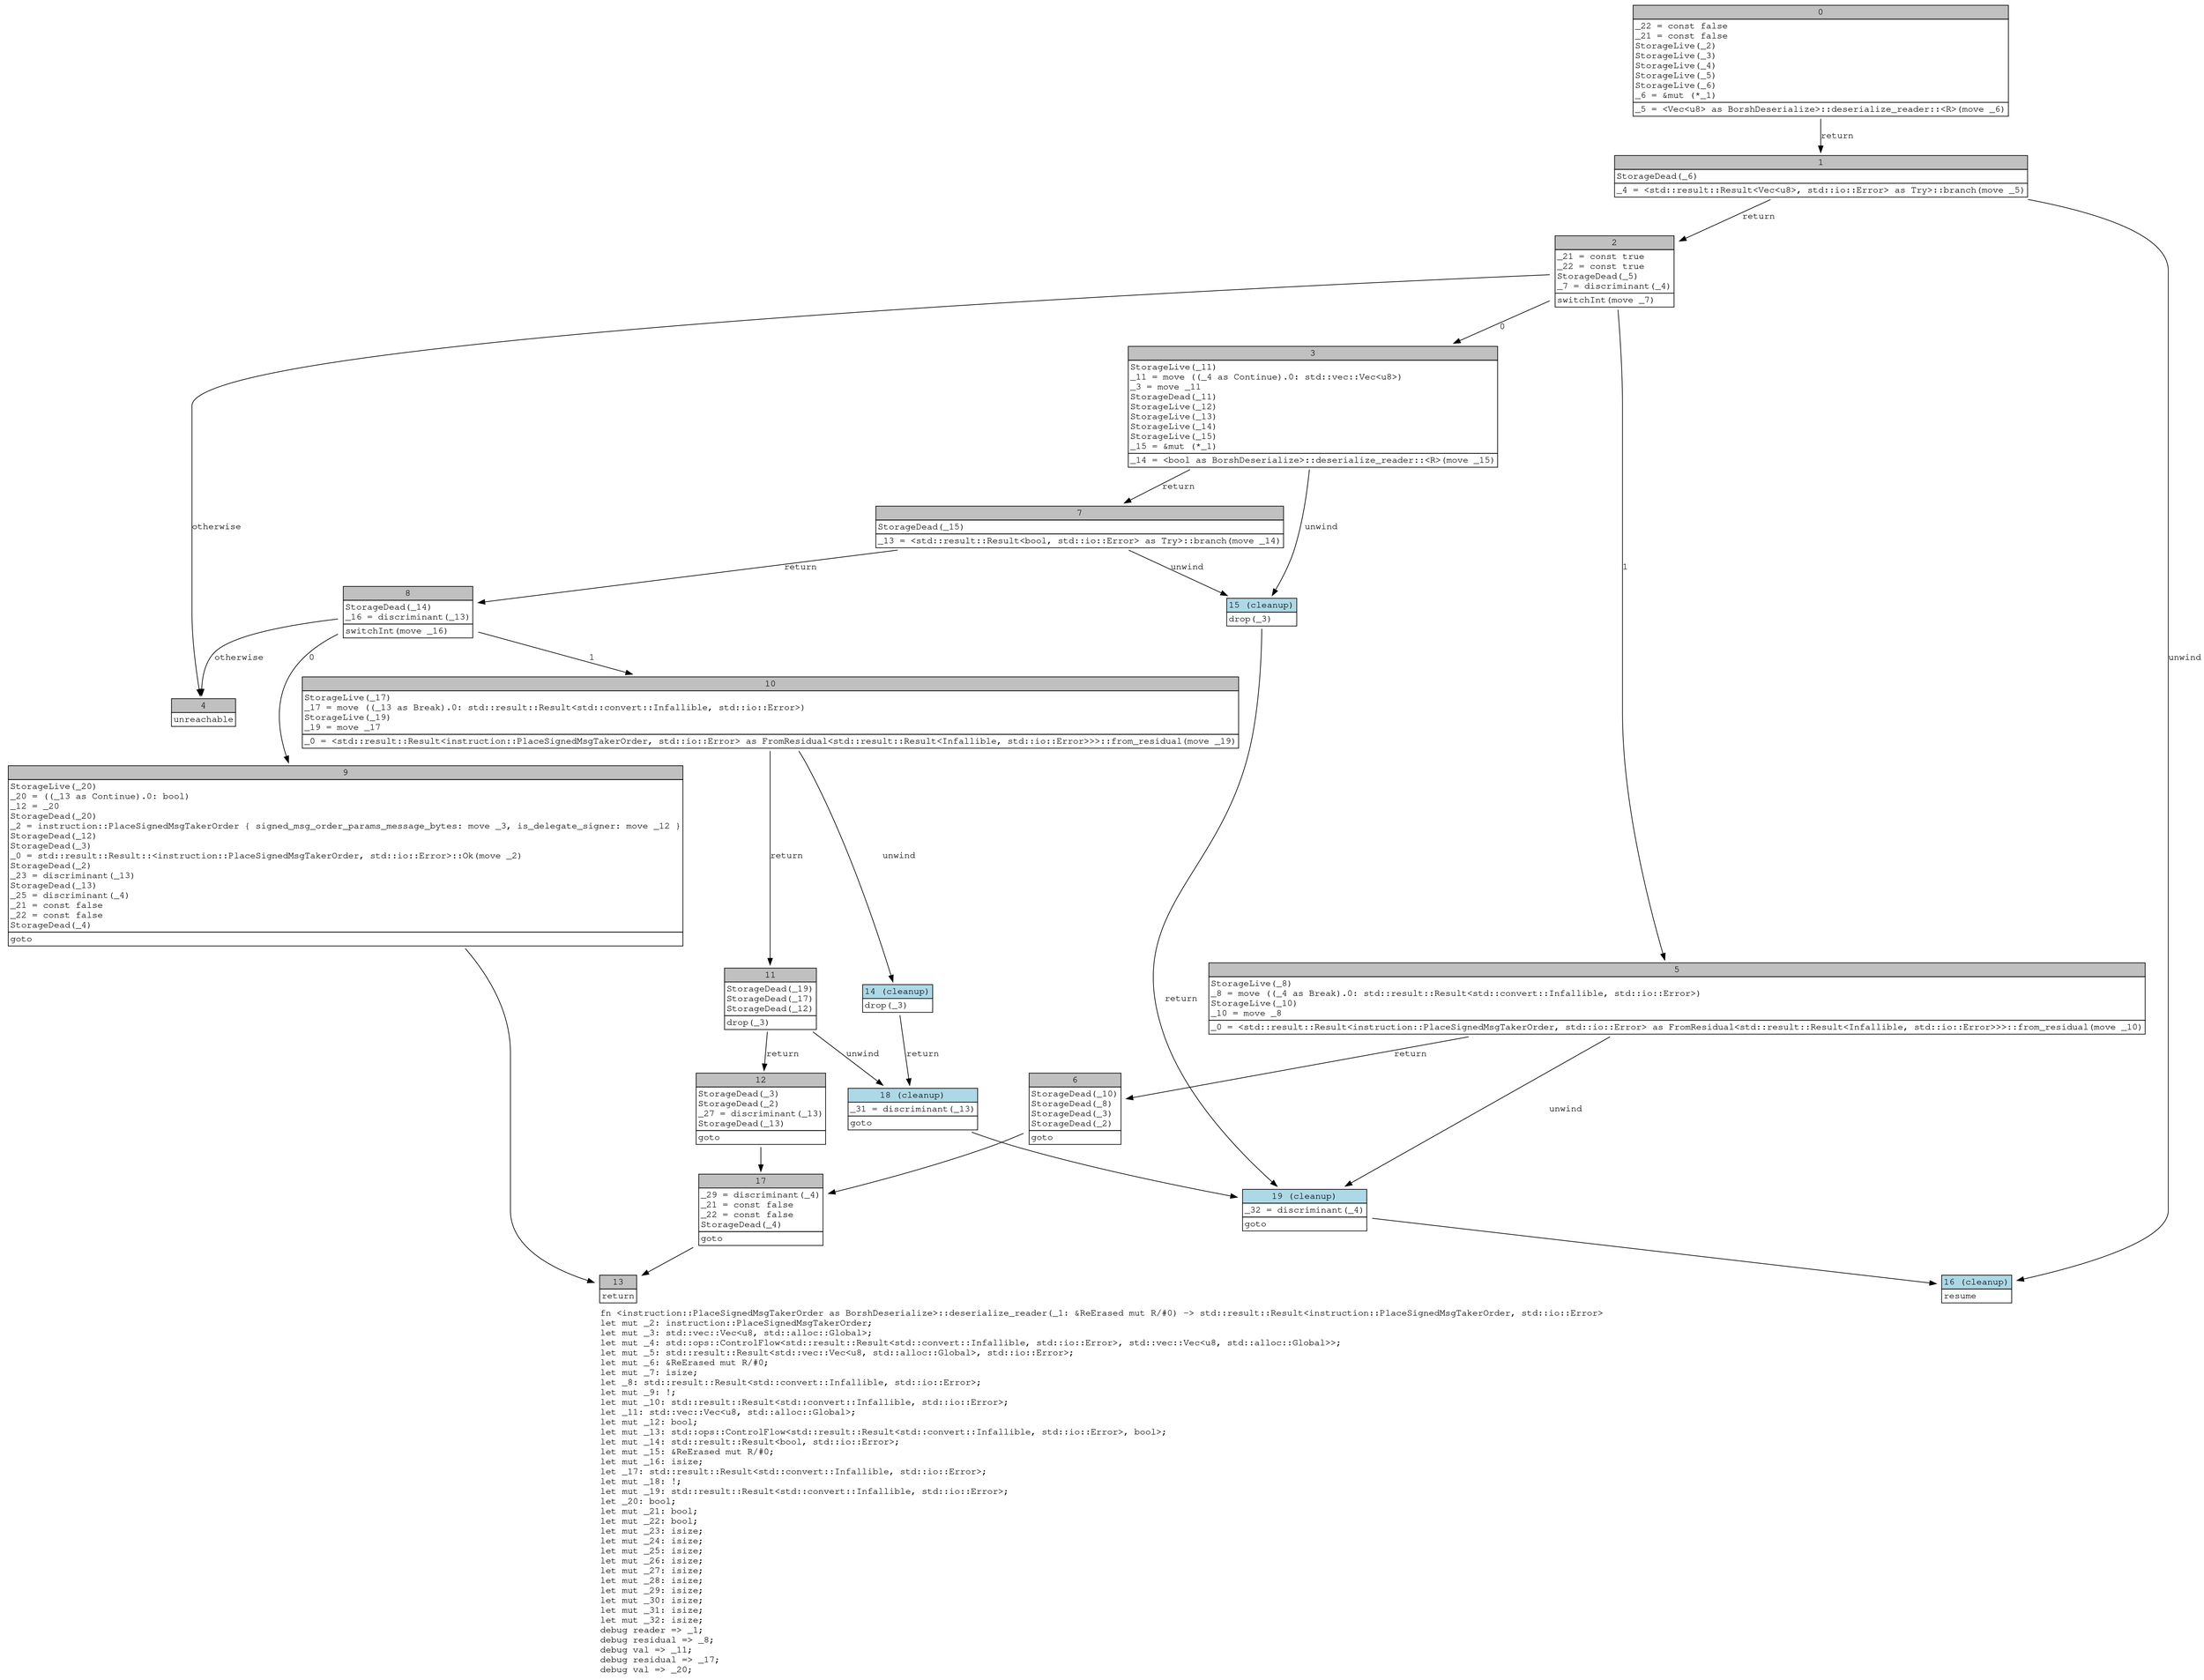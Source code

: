 digraph Mir_0_23153 {
    graph [fontname="Courier, monospace"];
    node [fontname="Courier, monospace"];
    edge [fontname="Courier, monospace"];
    label=<fn &lt;instruction::PlaceSignedMsgTakerOrder as BorshDeserialize&gt;::deserialize_reader(_1: &amp;ReErased mut R/#0) -&gt; std::result::Result&lt;instruction::PlaceSignedMsgTakerOrder, std::io::Error&gt;<br align="left"/>let mut _2: instruction::PlaceSignedMsgTakerOrder;<br align="left"/>let mut _3: std::vec::Vec&lt;u8, std::alloc::Global&gt;;<br align="left"/>let mut _4: std::ops::ControlFlow&lt;std::result::Result&lt;std::convert::Infallible, std::io::Error&gt;, std::vec::Vec&lt;u8, std::alloc::Global&gt;&gt;;<br align="left"/>let mut _5: std::result::Result&lt;std::vec::Vec&lt;u8, std::alloc::Global&gt;, std::io::Error&gt;;<br align="left"/>let mut _6: &amp;ReErased mut R/#0;<br align="left"/>let mut _7: isize;<br align="left"/>let _8: std::result::Result&lt;std::convert::Infallible, std::io::Error&gt;;<br align="left"/>let mut _9: !;<br align="left"/>let mut _10: std::result::Result&lt;std::convert::Infallible, std::io::Error&gt;;<br align="left"/>let _11: std::vec::Vec&lt;u8, std::alloc::Global&gt;;<br align="left"/>let mut _12: bool;<br align="left"/>let mut _13: std::ops::ControlFlow&lt;std::result::Result&lt;std::convert::Infallible, std::io::Error&gt;, bool&gt;;<br align="left"/>let mut _14: std::result::Result&lt;bool, std::io::Error&gt;;<br align="left"/>let mut _15: &amp;ReErased mut R/#0;<br align="left"/>let mut _16: isize;<br align="left"/>let _17: std::result::Result&lt;std::convert::Infallible, std::io::Error&gt;;<br align="left"/>let mut _18: !;<br align="left"/>let mut _19: std::result::Result&lt;std::convert::Infallible, std::io::Error&gt;;<br align="left"/>let _20: bool;<br align="left"/>let mut _21: bool;<br align="left"/>let mut _22: bool;<br align="left"/>let mut _23: isize;<br align="left"/>let mut _24: isize;<br align="left"/>let mut _25: isize;<br align="left"/>let mut _26: isize;<br align="left"/>let mut _27: isize;<br align="left"/>let mut _28: isize;<br align="left"/>let mut _29: isize;<br align="left"/>let mut _30: isize;<br align="left"/>let mut _31: isize;<br align="left"/>let mut _32: isize;<br align="left"/>debug reader =&gt; _1;<br align="left"/>debug residual =&gt; _8;<br align="left"/>debug val =&gt; _11;<br align="left"/>debug residual =&gt; _17;<br align="left"/>debug val =&gt; _20;<br align="left"/>>;
    bb0__0_23153 [shape="none", label=<<table border="0" cellborder="1" cellspacing="0"><tr><td bgcolor="gray" align="center" colspan="1">0</td></tr><tr><td align="left" balign="left">_22 = const false<br/>_21 = const false<br/>StorageLive(_2)<br/>StorageLive(_3)<br/>StorageLive(_4)<br/>StorageLive(_5)<br/>StorageLive(_6)<br/>_6 = &amp;mut (*_1)<br/></td></tr><tr><td align="left">_5 = &lt;Vec&lt;u8&gt; as BorshDeserialize&gt;::deserialize_reader::&lt;R&gt;(move _6)</td></tr></table>>];
    bb1__0_23153 [shape="none", label=<<table border="0" cellborder="1" cellspacing="0"><tr><td bgcolor="gray" align="center" colspan="1">1</td></tr><tr><td align="left" balign="left">StorageDead(_6)<br/></td></tr><tr><td align="left">_4 = &lt;std::result::Result&lt;Vec&lt;u8&gt;, std::io::Error&gt; as Try&gt;::branch(move _5)</td></tr></table>>];
    bb2__0_23153 [shape="none", label=<<table border="0" cellborder="1" cellspacing="0"><tr><td bgcolor="gray" align="center" colspan="1">2</td></tr><tr><td align="left" balign="left">_21 = const true<br/>_22 = const true<br/>StorageDead(_5)<br/>_7 = discriminant(_4)<br/></td></tr><tr><td align="left">switchInt(move _7)</td></tr></table>>];
    bb3__0_23153 [shape="none", label=<<table border="0" cellborder="1" cellspacing="0"><tr><td bgcolor="gray" align="center" colspan="1">3</td></tr><tr><td align="left" balign="left">StorageLive(_11)<br/>_11 = move ((_4 as Continue).0: std::vec::Vec&lt;u8&gt;)<br/>_3 = move _11<br/>StorageDead(_11)<br/>StorageLive(_12)<br/>StorageLive(_13)<br/>StorageLive(_14)<br/>StorageLive(_15)<br/>_15 = &amp;mut (*_1)<br/></td></tr><tr><td align="left">_14 = &lt;bool as BorshDeserialize&gt;::deserialize_reader::&lt;R&gt;(move _15)</td></tr></table>>];
    bb4__0_23153 [shape="none", label=<<table border="0" cellborder="1" cellspacing="0"><tr><td bgcolor="gray" align="center" colspan="1">4</td></tr><tr><td align="left">unreachable</td></tr></table>>];
    bb5__0_23153 [shape="none", label=<<table border="0" cellborder="1" cellspacing="0"><tr><td bgcolor="gray" align="center" colspan="1">5</td></tr><tr><td align="left" balign="left">StorageLive(_8)<br/>_8 = move ((_4 as Break).0: std::result::Result&lt;std::convert::Infallible, std::io::Error&gt;)<br/>StorageLive(_10)<br/>_10 = move _8<br/></td></tr><tr><td align="left">_0 = &lt;std::result::Result&lt;instruction::PlaceSignedMsgTakerOrder, std::io::Error&gt; as FromResidual&lt;std::result::Result&lt;Infallible, std::io::Error&gt;&gt;&gt;::from_residual(move _10)</td></tr></table>>];
    bb6__0_23153 [shape="none", label=<<table border="0" cellborder="1" cellspacing="0"><tr><td bgcolor="gray" align="center" colspan="1">6</td></tr><tr><td align="left" balign="left">StorageDead(_10)<br/>StorageDead(_8)<br/>StorageDead(_3)<br/>StorageDead(_2)<br/></td></tr><tr><td align="left">goto</td></tr></table>>];
    bb7__0_23153 [shape="none", label=<<table border="0" cellborder="1" cellspacing="0"><tr><td bgcolor="gray" align="center" colspan="1">7</td></tr><tr><td align="left" balign="left">StorageDead(_15)<br/></td></tr><tr><td align="left">_13 = &lt;std::result::Result&lt;bool, std::io::Error&gt; as Try&gt;::branch(move _14)</td></tr></table>>];
    bb8__0_23153 [shape="none", label=<<table border="0" cellborder="1" cellspacing="0"><tr><td bgcolor="gray" align="center" colspan="1">8</td></tr><tr><td align="left" balign="left">StorageDead(_14)<br/>_16 = discriminant(_13)<br/></td></tr><tr><td align="left">switchInt(move _16)</td></tr></table>>];
    bb9__0_23153 [shape="none", label=<<table border="0" cellborder="1" cellspacing="0"><tr><td bgcolor="gray" align="center" colspan="1">9</td></tr><tr><td align="left" balign="left">StorageLive(_20)<br/>_20 = ((_13 as Continue).0: bool)<br/>_12 = _20<br/>StorageDead(_20)<br/>_2 = instruction::PlaceSignedMsgTakerOrder { signed_msg_order_params_message_bytes: move _3, is_delegate_signer: move _12 }<br/>StorageDead(_12)<br/>StorageDead(_3)<br/>_0 = std::result::Result::&lt;instruction::PlaceSignedMsgTakerOrder, std::io::Error&gt;::Ok(move _2)<br/>StorageDead(_2)<br/>_23 = discriminant(_13)<br/>StorageDead(_13)<br/>_25 = discriminant(_4)<br/>_21 = const false<br/>_22 = const false<br/>StorageDead(_4)<br/></td></tr><tr><td align="left">goto</td></tr></table>>];
    bb10__0_23153 [shape="none", label=<<table border="0" cellborder="1" cellspacing="0"><tr><td bgcolor="gray" align="center" colspan="1">10</td></tr><tr><td align="left" balign="left">StorageLive(_17)<br/>_17 = move ((_13 as Break).0: std::result::Result&lt;std::convert::Infallible, std::io::Error&gt;)<br/>StorageLive(_19)<br/>_19 = move _17<br/></td></tr><tr><td align="left">_0 = &lt;std::result::Result&lt;instruction::PlaceSignedMsgTakerOrder, std::io::Error&gt; as FromResidual&lt;std::result::Result&lt;Infallible, std::io::Error&gt;&gt;&gt;::from_residual(move _19)</td></tr></table>>];
    bb11__0_23153 [shape="none", label=<<table border="0" cellborder="1" cellspacing="0"><tr><td bgcolor="gray" align="center" colspan="1">11</td></tr><tr><td align="left" balign="left">StorageDead(_19)<br/>StorageDead(_17)<br/>StorageDead(_12)<br/></td></tr><tr><td align="left">drop(_3)</td></tr></table>>];
    bb12__0_23153 [shape="none", label=<<table border="0" cellborder="1" cellspacing="0"><tr><td bgcolor="gray" align="center" colspan="1">12</td></tr><tr><td align="left" balign="left">StorageDead(_3)<br/>StorageDead(_2)<br/>_27 = discriminant(_13)<br/>StorageDead(_13)<br/></td></tr><tr><td align="left">goto</td></tr></table>>];
    bb13__0_23153 [shape="none", label=<<table border="0" cellborder="1" cellspacing="0"><tr><td bgcolor="gray" align="center" colspan="1">13</td></tr><tr><td align="left">return</td></tr></table>>];
    bb14__0_23153 [shape="none", label=<<table border="0" cellborder="1" cellspacing="0"><tr><td bgcolor="lightblue" align="center" colspan="1">14 (cleanup)</td></tr><tr><td align="left">drop(_3)</td></tr></table>>];
    bb15__0_23153 [shape="none", label=<<table border="0" cellborder="1" cellspacing="0"><tr><td bgcolor="lightblue" align="center" colspan="1">15 (cleanup)</td></tr><tr><td align="left">drop(_3)</td></tr></table>>];
    bb16__0_23153 [shape="none", label=<<table border="0" cellborder="1" cellspacing="0"><tr><td bgcolor="lightblue" align="center" colspan="1">16 (cleanup)</td></tr><tr><td align="left">resume</td></tr></table>>];
    bb17__0_23153 [shape="none", label=<<table border="0" cellborder="1" cellspacing="0"><tr><td bgcolor="gray" align="center" colspan="1">17</td></tr><tr><td align="left" balign="left">_29 = discriminant(_4)<br/>_21 = const false<br/>_22 = const false<br/>StorageDead(_4)<br/></td></tr><tr><td align="left">goto</td></tr></table>>];
    bb18__0_23153 [shape="none", label=<<table border="0" cellborder="1" cellspacing="0"><tr><td bgcolor="lightblue" align="center" colspan="1">18 (cleanup)</td></tr><tr><td align="left" balign="left">_31 = discriminant(_13)<br/></td></tr><tr><td align="left">goto</td></tr></table>>];
    bb19__0_23153 [shape="none", label=<<table border="0" cellborder="1" cellspacing="0"><tr><td bgcolor="lightblue" align="center" colspan="1">19 (cleanup)</td></tr><tr><td align="left" balign="left">_32 = discriminant(_4)<br/></td></tr><tr><td align="left">goto</td></tr></table>>];
    bb0__0_23153 -> bb1__0_23153 [label="return"];
    bb1__0_23153 -> bb2__0_23153 [label="return"];
    bb1__0_23153 -> bb16__0_23153 [label="unwind"];
    bb2__0_23153 -> bb3__0_23153 [label="0"];
    bb2__0_23153 -> bb5__0_23153 [label="1"];
    bb2__0_23153 -> bb4__0_23153 [label="otherwise"];
    bb3__0_23153 -> bb7__0_23153 [label="return"];
    bb3__0_23153 -> bb15__0_23153 [label="unwind"];
    bb5__0_23153 -> bb6__0_23153 [label="return"];
    bb5__0_23153 -> bb19__0_23153 [label="unwind"];
    bb6__0_23153 -> bb17__0_23153 [label=""];
    bb7__0_23153 -> bb8__0_23153 [label="return"];
    bb7__0_23153 -> bb15__0_23153 [label="unwind"];
    bb8__0_23153 -> bb9__0_23153 [label="0"];
    bb8__0_23153 -> bb10__0_23153 [label="1"];
    bb8__0_23153 -> bb4__0_23153 [label="otherwise"];
    bb9__0_23153 -> bb13__0_23153 [label=""];
    bb10__0_23153 -> bb11__0_23153 [label="return"];
    bb10__0_23153 -> bb14__0_23153 [label="unwind"];
    bb11__0_23153 -> bb12__0_23153 [label="return"];
    bb11__0_23153 -> bb18__0_23153 [label="unwind"];
    bb12__0_23153 -> bb17__0_23153 [label=""];
    bb14__0_23153 -> bb18__0_23153 [label="return"];
    bb15__0_23153 -> bb19__0_23153 [label="return"];
    bb17__0_23153 -> bb13__0_23153 [label=""];
    bb18__0_23153 -> bb19__0_23153 [label=""];
    bb19__0_23153 -> bb16__0_23153 [label=""];
}
